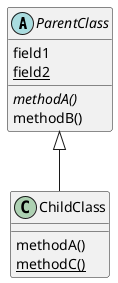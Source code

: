 @startuml 00_00
abstract class ParentClass{
    field1
    {static} field2
    {abstract} methodA()
    methodB()
}
class ChildClass{
    methodA()
    {static} methodC()
}
ParentClass <|-- ChildClass
@enduml